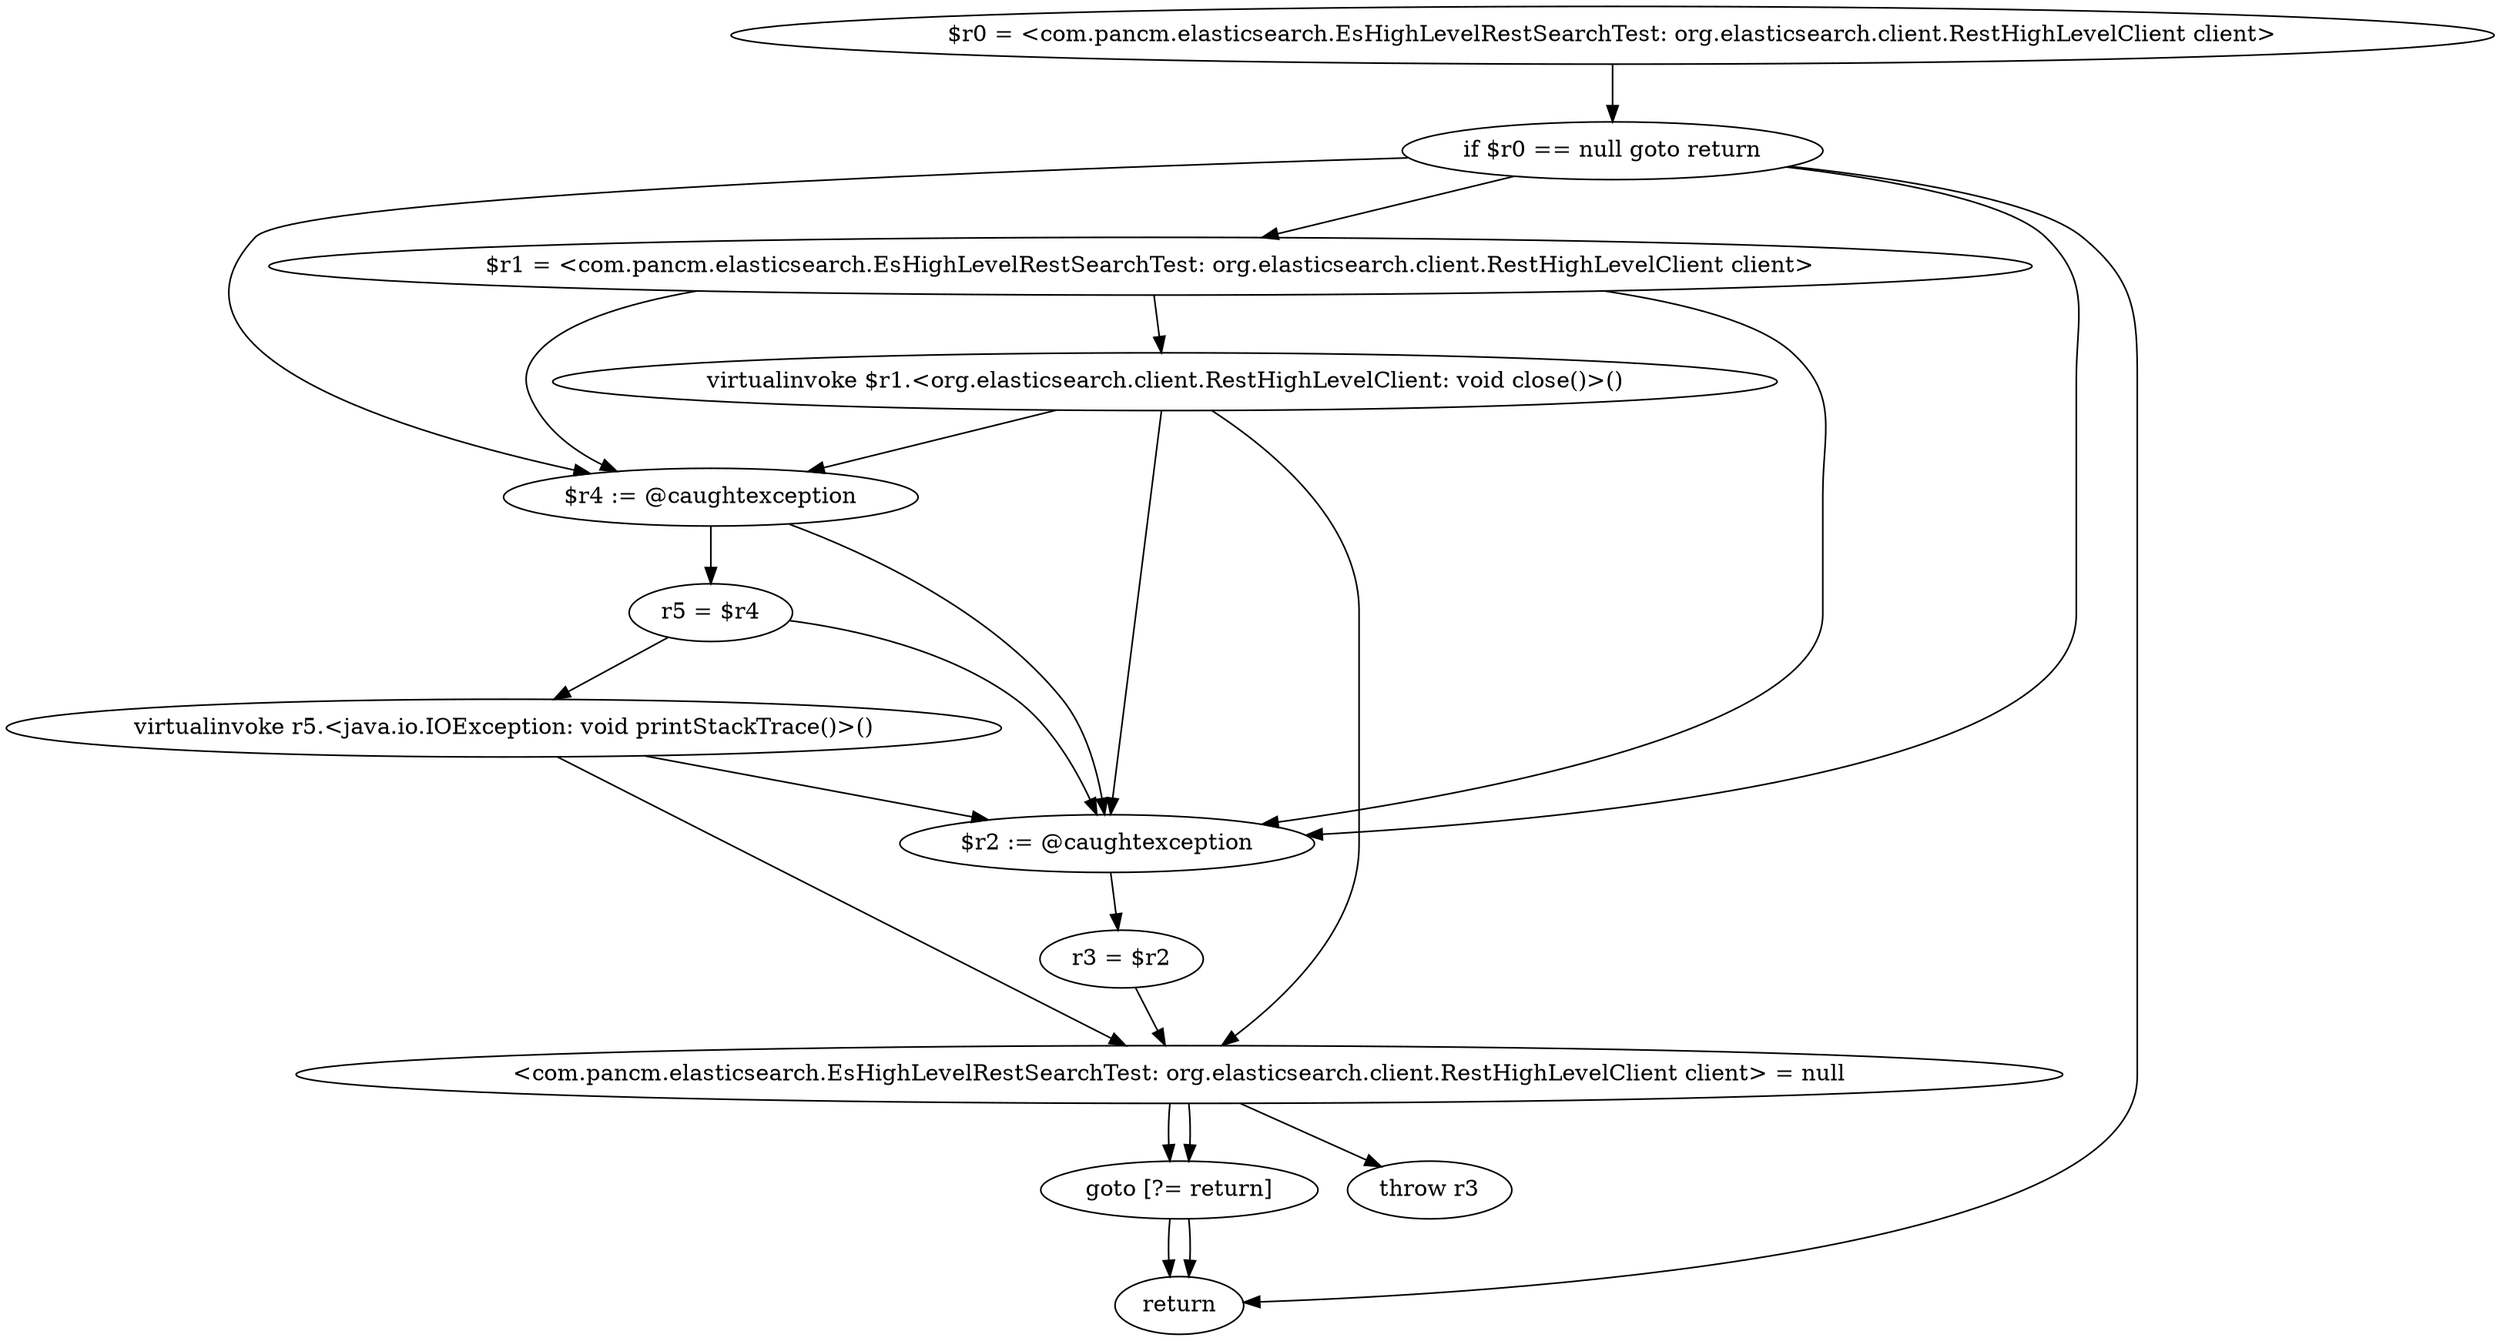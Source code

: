 digraph "unitGraph" {
    "$r0 = <com.pancm.elasticsearch.EsHighLevelRestSearchTest: org.elasticsearch.client.RestHighLevelClient client>"
    "if $r0 == null goto return"
    "$r1 = <com.pancm.elasticsearch.EsHighLevelRestSearchTest: org.elasticsearch.client.RestHighLevelClient client>"
    "virtualinvoke $r1.<org.elasticsearch.client.RestHighLevelClient: void close()>()"
    "<com.pancm.elasticsearch.EsHighLevelRestSearchTest: org.elasticsearch.client.RestHighLevelClient client> = null"
    "goto [?= return]"
    "$r4 := @caughtexception"
    "r5 = $r4"
    "virtualinvoke r5.<java.io.IOException: void printStackTrace()>()"
    "$r2 := @caughtexception"
    "r3 = $r2"
    "throw r3"
    "return"
    "$r0 = <com.pancm.elasticsearch.EsHighLevelRestSearchTest: org.elasticsearch.client.RestHighLevelClient client>"->"if $r0 == null goto return";
    "if $r0 == null goto return"->"$r1 = <com.pancm.elasticsearch.EsHighLevelRestSearchTest: org.elasticsearch.client.RestHighLevelClient client>";
    "if $r0 == null goto return"->"return";
    "if $r0 == null goto return"->"$r4 := @caughtexception";
    "if $r0 == null goto return"->"$r2 := @caughtexception";
    "$r1 = <com.pancm.elasticsearch.EsHighLevelRestSearchTest: org.elasticsearch.client.RestHighLevelClient client>"->"$r4 := @caughtexception";
    "$r1 = <com.pancm.elasticsearch.EsHighLevelRestSearchTest: org.elasticsearch.client.RestHighLevelClient client>"->"$r2 := @caughtexception";
    "$r1 = <com.pancm.elasticsearch.EsHighLevelRestSearchTest: org.elasticsearch.client.RestHighLevelClient client>"->"virtualinvoke $r1.<org.elasticsearch.client.RestHighLevelClient: void close()>()";
    "virtualinvoke $r1.<org.elasticsearch.client.RestHighLevelClient: void close()>()"->"$r4 := @caughtexception";
    "virtualinvoke $r1.<org.elasticsearch.client.RestHighLevelClient: void close()>()"->"$r2 := @caughtexception";
    "virtualinvoke $r1.<org.elasticsearch.client.RestHighLevelClient: void close()>()"->"<com.pancm.elasticsearch.EsHighLevelRestSearchTest: org.elasticsearch.client.RestHighLevelClient client> = null";
    "<com.pancm.elasticsearch.EsHighLevelRestSearchTest: org.elasticsearch.client.RestHighLevelClient client> = null"->"goto [?= return]";
    "goto [?= return]"->"return";
    "$r4 := @caughtexception"->"r5 = $r4";
    "$r4 := @caughtexception"->"$r2 := @caughtexception";
    "r5 = $r4"->"virtualinvoke r5.<java.io.IOException: void printStackTrace()>()";
    "r5 = $r4"->"$r2 := @caughtexception";
    "virtualinvoke r5.<java.io.IOException: void printStackTrace()>()"->"<com.pancm.elasticsearch.EsHighLevelRestSearchTest: org.elasticsearch.client.RestHighLevelClient client> = null";
    "virtualinvoke r5.<java.io.IOException: void printStackTrace()>()"->"$r2 := @caughtexception";
    "<com.pancm.elasticsearch.EsHighLevelRestSearchTest: org.elasticsearch.client.RestHighLevelClient client> = null"->"goto [?= return]";
    "goto [?= return]"->"return";
    "$r2 := @caughtexception"->"r3 = $r2";
    "r3 = $r2"->"<com.pancm.elasticsearch.EsHighLevelRestSearchTest: org.elasticsearch.client.RestHighLevelClient client> = null";
    "<com.pancm.elasticsearch.EsHighLevelRestSearchTest: org.elasticsearch.client.RestHighLevelClient client> = null"->"throw r3";
}
